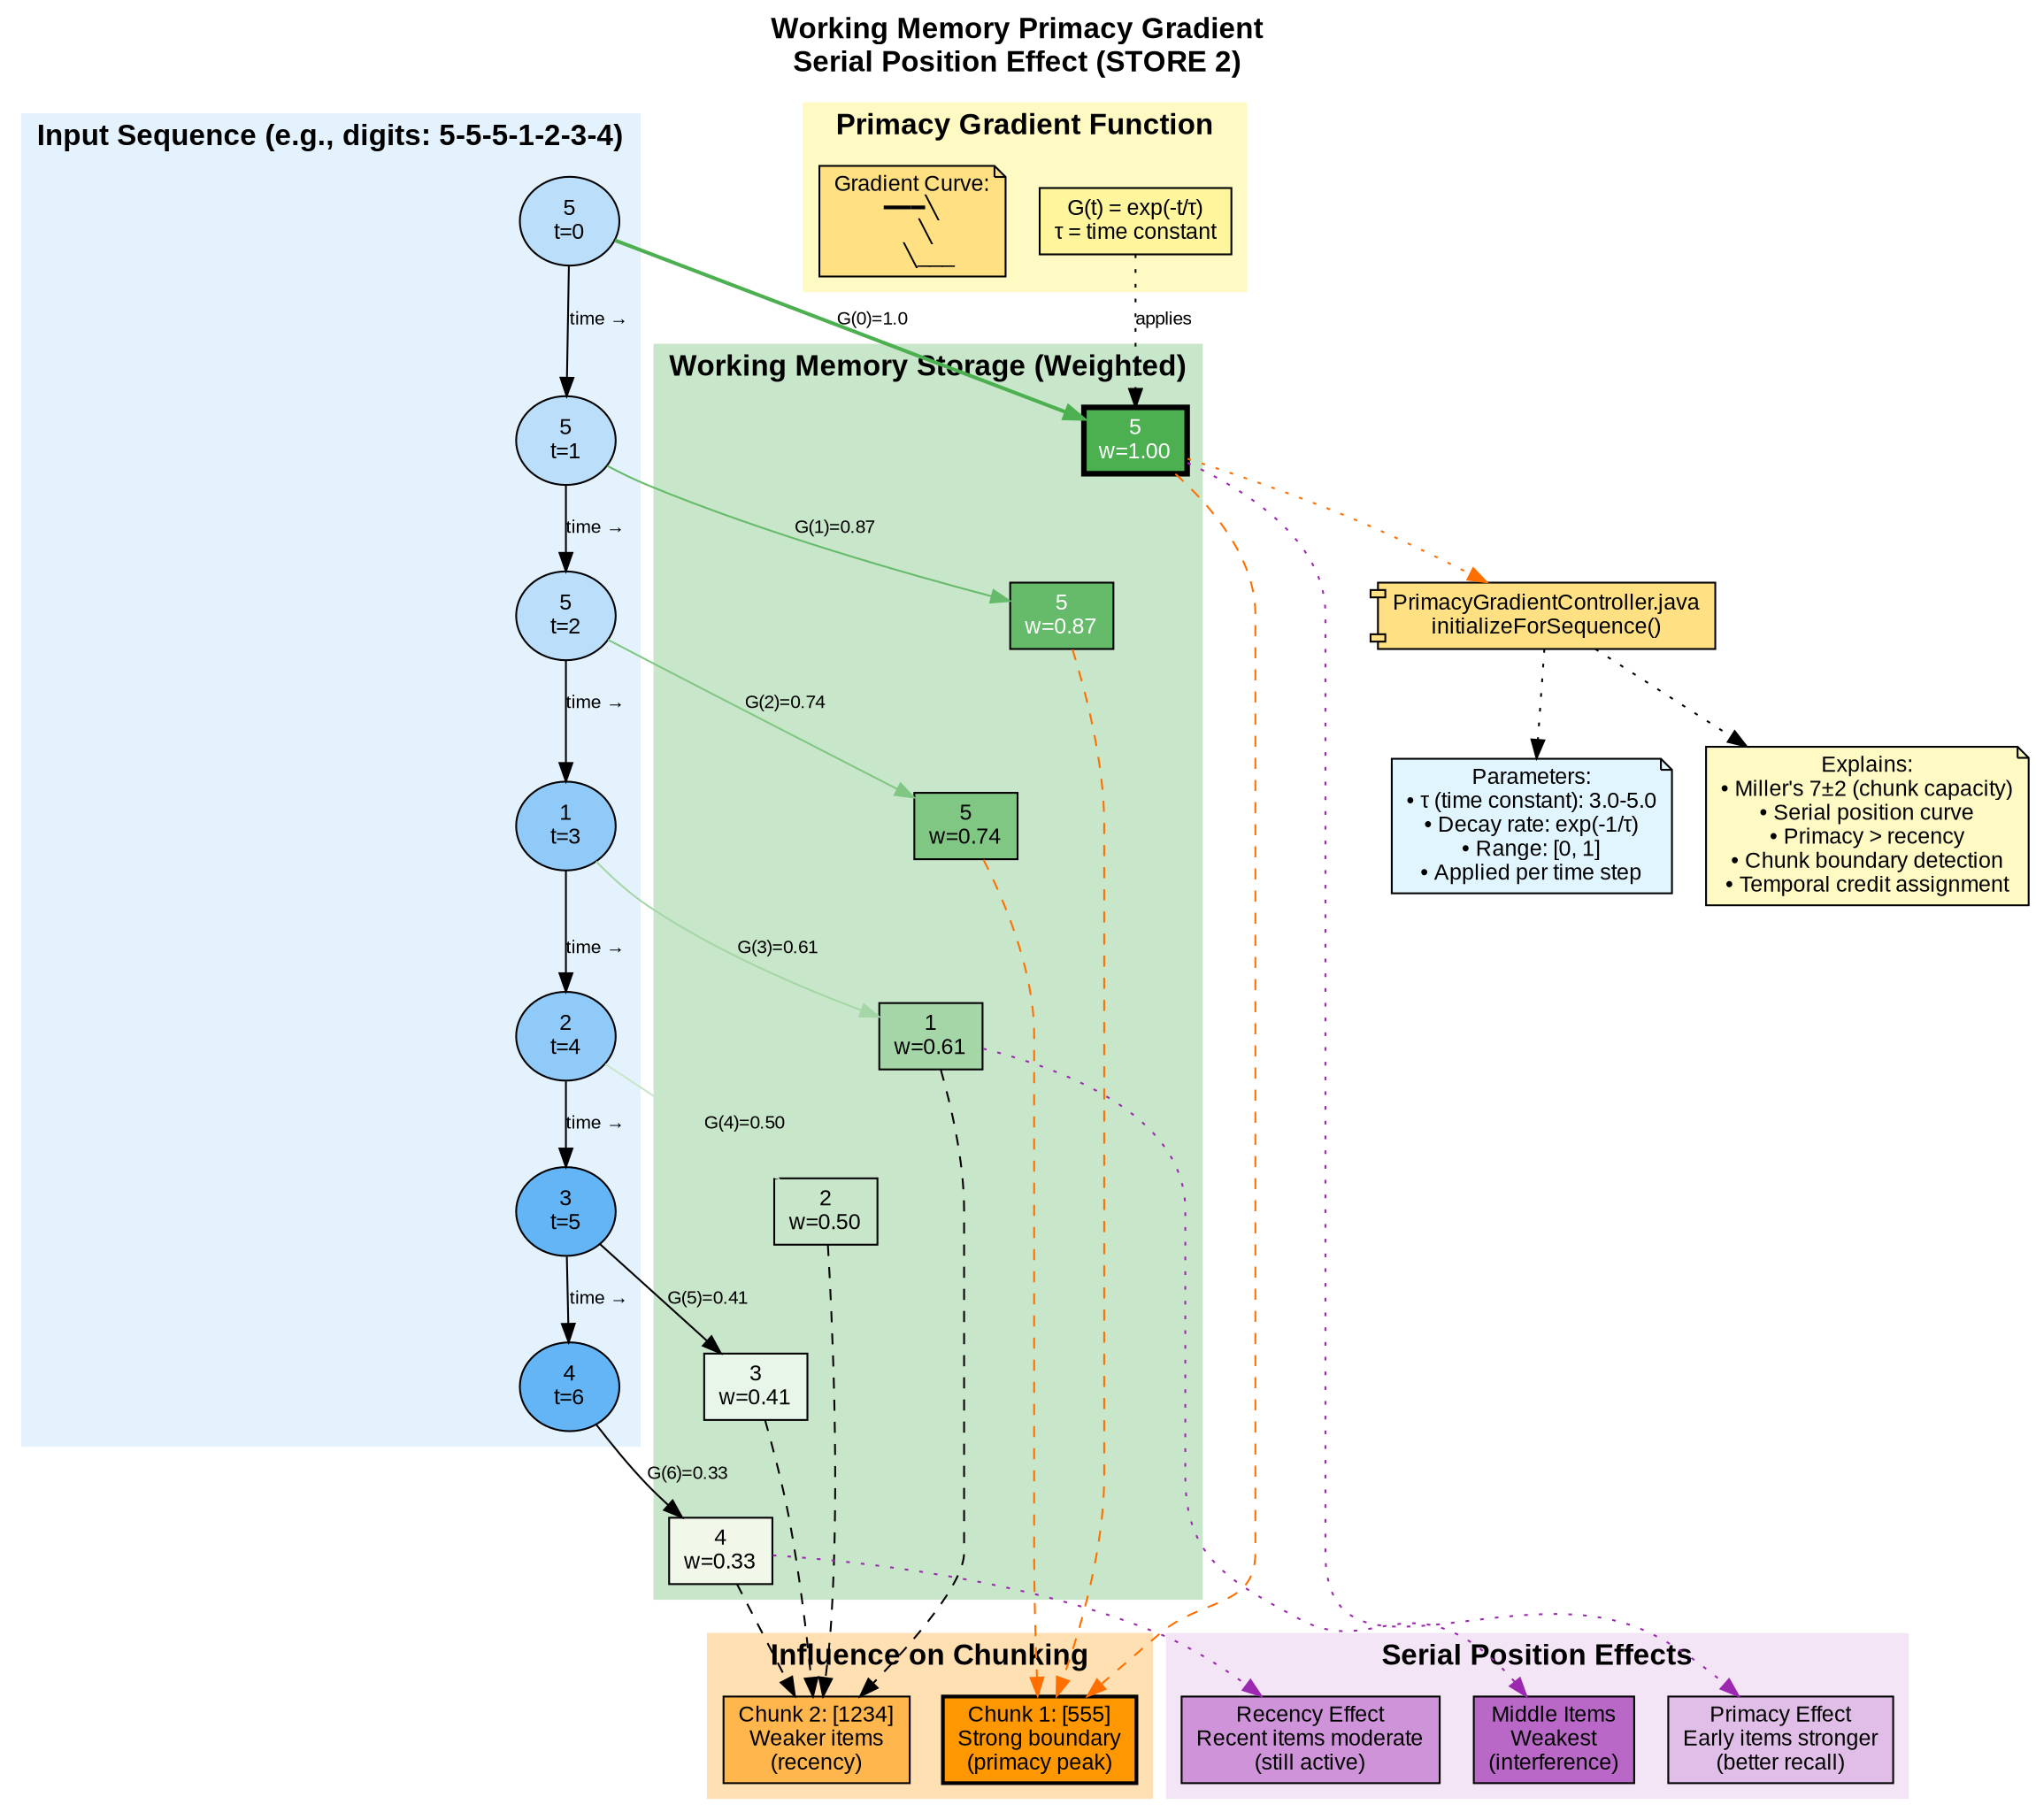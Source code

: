 digraph WorkingMemoryPrimacy {
    rankdir=TB;
    bgcolor="white";
    node [fontname="Arial", fontsize=12];
    edge [fontname="Arial", fontsize=10];

    // Title
    label="Working Memory Primacy Gradient\nSerial Position Effect (STORE 2)";
    labelloc=t;
    fontsize=16;
    fontname="Arial Bold";

    // Input sequence
    subgraph cluster_input {
        label="Input Sequence (e.g., digits: 5-5-5-1-2-3-4)";
        style=filled;
        color="#E3F2FD";

        in1 [label="5\nt=0", shape=ellipse, fillcolor="#BBDEFB", style=filled];
        in2 [label="5\nt=1", shape=ellipse, fillcolor="#BBDEFB", style=filled];
        in3 [label="5\nt=2", shape=ellipse, fillcolor="#BBDEFB", style=filled];
        in4 [label="1\nt=3", shape=ellipse, fillcolor="#90CAF9", style=filled];
        in5 [label="2\nt=4", shape=ellipse, fillcolor="#90CAF9", style=filled];
        in6 [label="3\nt=5", shape=ellipse, fillcolor="#64B5F6", style=filled];
        in7 [label="4\nt=6", shape=ellipse, fillcolor="#64B5F6", style=filled];

        in1 -> in2 -> in3 -> in4 -> in5 -> in6 -> in7 [label="time →"];
    }

    // Primacy gradient application
    subgraph cluster_gradient {
        label="Primacy Gradient Function";
        style=filled;
        color="#FFF9C4";

        formula [label="G(t) = exp(-t/τ)\nτ = time constant", shape=box, fillcolor="#FFF59D", style=filled];
        curve [label="Gradient Curve:\n━━━╲\n    ╲\n     ╲___", shape=note, fillcolor="#FFE082", style=filled];
    }

    // Working memory storage
    subgraph cluster_wm {
        label="Working Memory Storage (Weighted)";
        style=filled;
        color="#C8E6C9";

        wm1 [label="5\nw=1.00", shape=box, fillcolor="#4CAF50", style=filled, fontcolor=white, penwidth=3];
        wm2 [label="5\nw=0.87", shape=box, fillcolor="#66BB6A", style=filled, fontcolor=white];
        wm3 [label="5\nw=0.74", shape=box, fillcolor="#81C784", style=filled];
        wm4 [label="1\nw=0.61", shape=box, fillcolor="#A5D6A7", style=filled];
        wm5 [label="2\nw=0.50", shape=box, fillcolor="#C8E6C9", style=filled];
        wm6 [label="3\nw=0.41", shape=box, fillcolor="#E8F5E9", style=filled];
        wm7 [label="4\nw=0.33", shape=box, fillcolor="#F1F8E9", style=filled];

        wm1 -> wm2 -> wm3 -> wm4 -> wm5 -> wm6 -> wm7 [style=invis];
    }

    // Connections
    in1 -> wm1 [label="G(0)=1.0", color="#4CAF50", penwidth=2];
    in2 -> wm2 [label="G(1)=0.87", color="#66BB6A"];
    in3 -> wm3 [label="G(2)=0.74", color="#81C784"];
    in4 -> wm4 [label="G(3)=0.61", color="#A5D6A7"];
    in5 -> wm5 [label="G(4)=0.50", color="#C8E6C9"];
    in6 -> wm6 [label="G(5)=0.41"];
    in7 -> wm7 [label="G(6)=0.33"];

    formula -> wm1 [style=dotted, label="applies"];

    // Chunking influence
    subgraph cluster_chunking {
        label="Influence on Chunking";
        style=filled;
        color="#FFE0B2";

        chunk1 [label="Chunk 1: [555]\nStrong boundary\n(primacy peak)", shape=box, fillcolor="#FF9800", style=filled, penwidth=2];
        chunk2 [label="Chunk 2: [1234]\nWeaker items\n(recency)", shape=box, fillcolor="#FFB74D", style=filled];
    }

    wm1 -> chunk1 [style=dashed, color="#FF6F00"];
    wm2 -> chunk1 [style=dashed, color="#FF6F00"];
    wm3 -> chunk1 [style=dashed, color="#FF6F00"];

    wm4 -> chunk2 [style=dashed];
    wm5 -> chunk2 [style=dashed];
    wm6 -> chunk2 [style=dashed];
    wm7 -> chunk2 [style=dashed];

    // Serial position effects
    subgraph cluster_effects {
        label="Serial Position Effects";
        style=filled;
        color="#F3E5F5";

        primacy [label="Primacy Effect\nEarly items stronger\n(better recall)", shape=box, fillcolor="#E1BEE7", style=filled];
        recency [label="Recency Effect\nRecent items moderate\n(still active)", shape=box, fillcolor="#CE93D8", style=filled];
        middle [label="Middle Items\nWeakest\n(interference)", shape=box, fillcolor="#BA68C8", style=filled];
    }

    wm1 -> primacy [style=dotted, color="#9C27B0"];
    wm7 -> recency [style=dotted, color="#9C27B0"];
    wm4 -> middle [style=dotted, color="#9C27B0"];

    // Implementation
    impl [label="PrimacyGradientController.java\ninitializeForSequence()", shape=component, fillcolor="#FFE082", style=filled];
    wm1 -> impl [style=dotted, color="#FF6F00"];

    // Parameters
    params [label="Parameters:\n• τ (time constant): 3.0-5.0\n• Decay rate: exp(-1/τ)\n• Range: [0, 1]\n• Applied per time step", shape=note, fillcolor="#E1F5FE", style=filled];

    impl -> params [style=dotted];

    // Cognitive phenomena
    phenomena [label="Explains:\n• Miller's 7±2 (chunk capacity)\n• Serial position curve\n• Primacy > recency\n• Chunk boundary detection\n• Temporal credit assignment", shape=note, fillcolor="#FFF9C4", style=filled];

    impl -> phenomena [style=dotted];
}
